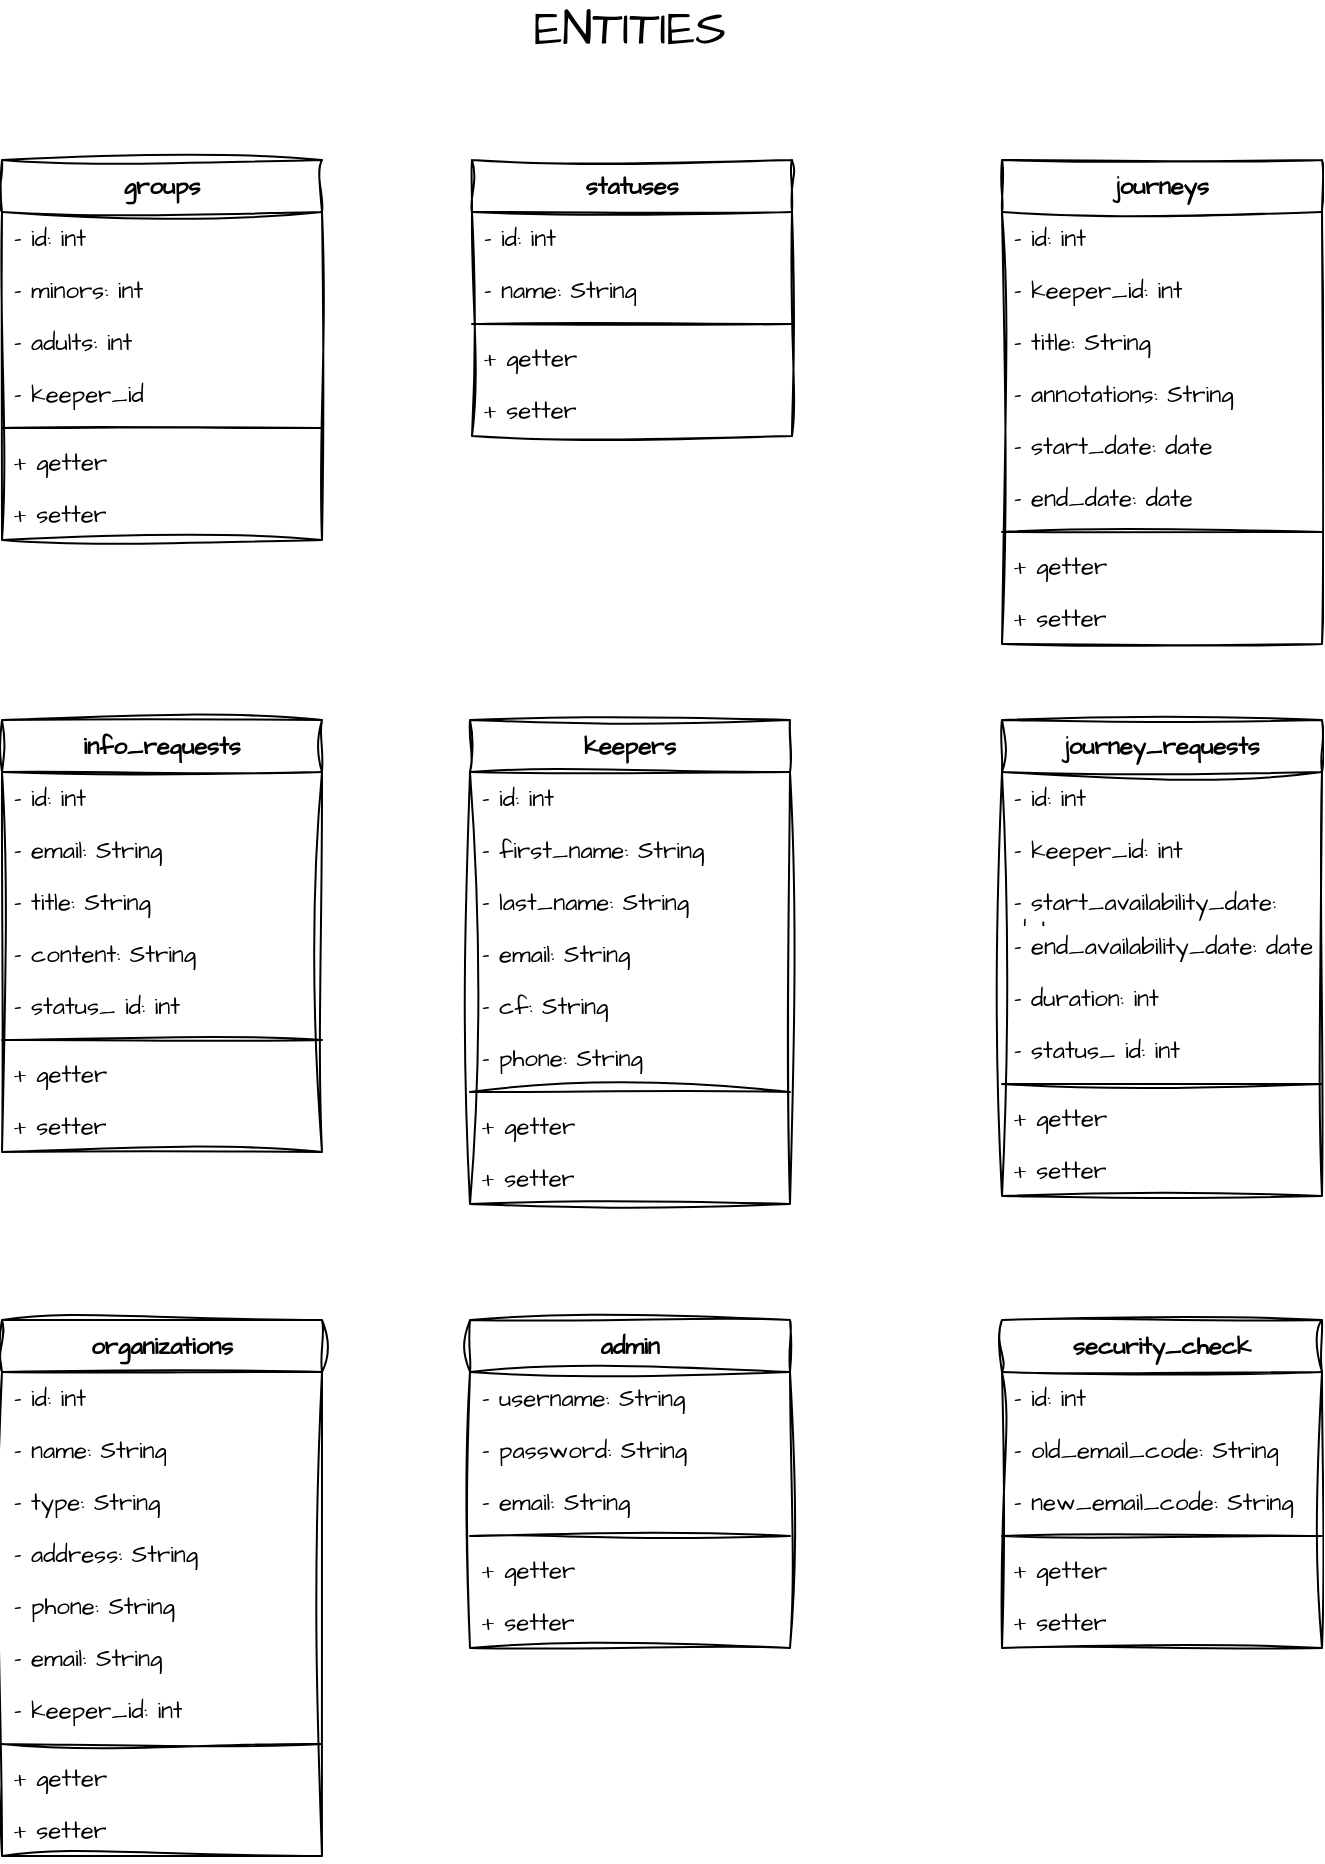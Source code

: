 <mxfile version="26.0.4">
  <diagram name="Pagina-1" id="anJQ42ZTelaU0ZIVq22s">
    <mxGraphModel dx="1674" dy="780" grid="1" gridSize="10" guides="1" tooltips="1" connect="1" arrows="1" fold="1" page="1" pageScale="1" pageWidth="827" pageHeight="1169" math="0" shadow="0">
      <root>
        <mxCell id="0" />
        <mxCell id="1" parent="0" />
        <mxCell id="6qU09oL45mOmp9yI7TZx-10" value="groups" style="swimlane;fontStyle=1;align=center;verticalAlign=top;childLayout=stackLayout;horizontal=1;startSize=26;horizontalStack=0;resizeParent=1;resizeParentMax=0;resizeLast=0;collapsible=1;marginBottom=0;whiteSpace=wrap;html=1;sketch=1;hachureGap=4;jiggle=2;curveFitting=1;fontFamily=Architects Daughter;fontSource=https%3A%2F%2Ffonts.googleapis.com%2Fcss%3Ffamily%3DArchitects%2BDaughter;" parent="1" vertex="1">
          <mxGeometry x="70" y="110" width="160" height="190" as="geometry" />
        </mxCell>
        <mxCell id="6qU09oL45mOmp9yI7TZx-11" value="- id: int&amp;nbsp;" style="text;strokeColor=none;fillColor=none;align=left;verticalAlign=top;spacingLeft=4;spacingRight=4;overflow=hidden;rotatable=0;points=[[0,0.5],[1,0.5]];portConstraint=eastwest;whiteSpace=wrap;html=1;fontFamily=Architects Daughter;fontSource=https%3A%2F%2Ffonts.googleapis.com%2Fcss%3Ffamily%3DArchitects%2BDaughter;" parent="6qU09oL45mOmp9yI7TZx-10" vertex="1">
          <mxGeometry y="26" width="160" height="26" as="geometry" />
        </mxCell>
        <mxCell id="6qU09oL45mOmp9yI7TZx-19" value="- minors: int&amp;nbsp;" style="text;strokeColor=none;fillColor=none;align=left;verticalAlign=top;spacingLeft=4;spacingRight=4;overflow=hidden;rotatable=0;points=[[0,0.5],[1,0.5]];portConstraint=eastwest;whiteSpace=wrap;html=1;fontFamily=Architects Daughter;fontSource=https%3A%2F%2Ffonts.googleapis.com%2Fcss%3Ffamily%3DArchitects%2BDaughter;" parent="6qU09oL45mOmp9yI7TZx-10" vertex="1">
          <mxGeometry y="52" width="160" height="26" as="geometry" />
        </mxCell>
        <mxCell id="6qU09oL45mOmp9yI7TZx-20" value="- adults: int" style="text;strokeColor=none;fillColor=none;align=left;verticalAlign=top;spacingLeft=4;spacingRight=4;overflow=hidden;rotatable=0;points=[[0,0.5],[1,0.5]];portConstraint=eastwest;whiteSpace=wrap;html=1;fontFamily=Architects Daughter;fontSource=https%3A%2F%2Ffonts.googleapis.com%2Fcss%3Ffamily%3DArchitects%2BDaughter;" parent="6qU09oL45mOmp9yI7TZx-10" vertex="1">
          <mxGeometry y="78" width="160" height="26" as="geometry" />
        </mxCell>
        <mxCell id="6qU09oL45mOmp9yI7TZx-21" value="- keeper_id" style="text;strokeColor=none;fillColor=none;align=left;verticalAlign=top;spacingLeft=4;spacingRight=4;overflow=hidden;rotatable=0;points=[[0,0.5],[1,0.5]];portConstraint=eastwest;whiteSpace=wrap;html=1;fontFamily=Architects Daughter;fontSource=https%3A%2F%2Ffonts.googleapis.com%2Fcss%3Ffamily%3DArchitects%2BDaughter;" parent="6qU09oL45mOmp9yI7TZx-10" vertex="1">
          <mxGeometry y="104" width="160" height="26" as="geometry" />
        </mxCell>
        <mxCell id="6qU09oL45mOmp9yI7TZx-12" value="" style="line;strokeWidth=1;fillColor=none;align=left;verticalAlign=middle;spacingTop=-1;spacingLeft=3;spacingRight=3;rotatable=0;labelPosition=right;points=[];portConstraint=eastwest;strokeColor=inherit;sketch=1;hachureGap=4;jiggle=2;curveFitting=1;fontFamily=Architects Daughter;fontSource=https%3A%2F%2Ffonts.googleapis.com%2Fcss%3Ffamily%3DArchitects%2BDaughter;" parent="6qU09oL45mOmp9yI7TZx-10" vertex="1">
          <mxGeometry y="130" width="160" height="8" as="geometry" />
        </mxCell>
        <mxCell id="6qU09oL45mOmp9yI7TZx-13" value="+ getter&amp;nbsp;" style="text;strokeColor=none;fillColor=none;align=left;verticalAlign=top;spacingLeft=4;spacingRight=4;overflow=hidden;rotatable=0;points=[[0,0.5],[1,0.5]];portConstraint=eastwest;whiteSpace=wrap;html=1;fontFamily=Architects Daughter;fontSource=https%3A%2F%2Ffonts.googleapis.com%2Fcss%3Ffamily%3DArchitects%2BDaughter;" parent="6qU09oL45mOmp9yI7TZx-10" vertex="1">
          <mxGeometry y="138" width="160" height="26" as="geometry" />
        </mxCell>
        <mxCell id="6qU09oL45mOmp9yI7TZx-22" value="+ setter" style="text;strokeColor=none;fillColor=none;align=left;verticalAlign=top;spacingLeft=4;spacingRight=4;overflow=hidden;rotatable=0;points=[[0,0.5],[1,0.5]];portConstraint=eastwest;whiteSpace=wrap;html=1;fontFamily=Architects Daughter;fontSource=https%3A%2F%2Ffonts.googleapis.com%2Fcss%3Ffamily%3DArchitects%2BDaughter;" parent="6qU09oL45mOmp9yI7TZx-10" vertex="1">
          <mxGeometry y="164" width="160" height="26" as="geometry" />
        </mxCell>
        <mxCell id="6qU09oL45mOmp9yI7TZx-23" value="statuses" style="swimlane;fontStyle=1;align=center;verticalAlign=top;childLayout=stackLayout;horizontal=1;startSize=26;horizontalStack=0;resizeParent=1;resizeParentMax=0;resizeLast=0;collapsible=1;marginBottom=0;whiteSpace=wrap;html=1;sketch=1;hachureGap=4;jiggle=2;curveFitting=1;fontFamily=Architects Daughter;fontSource=https%3A%2F%2Ffonts.googleapis.com%2Fcss%3Ffamily%3DArchitects%2BDaughter;" parent="1" vertex="1">
          <mxGeometry x="305" y="110" width="160" height="138" as="geometry" />
        </mxCell>
        <mxCell id="6qU09oL45mOmp9yI7TZx-24" value="- id: int&amp;nbsp;" style="text;strokeColor=none;fillColor=none;align=left;verticalAlign=top;spacingLeft=4;spacingRight=4;overflow=hidden;rotatable=0;points=[[0,0.5],[1,0.5]];portConstraint=eastwest;whiteSpace=wrap;html=1;fontFamily=Architects Daughter;fontSource=https%3A%2F%2Ffonts.googleapis.com%2Fcss%3Ffamily%3DArchitects%2BDaughter;" parent="6qU09oL45mOmp9yI7TZx-23" vertex="1">
          <mxGeometry y="26" width="160" height="26" as="geometry" />
        </mxCell>
        <mxCell id="6qU09oL45mOmp9yI7TZx-39" value="- name: String" style="text;strokeColor=none;fillColor=none;align=left;verticalAlign=top;spacingLeft=4;spacingRight=4;overflow=hidden;rotatable=0;points=[[0,0.5],[1,0.5]];portConstraint=eastwest;whiteSpace=wrap;html=1;fontFamily=Architects Daughter;fontSource=https%3A%2F%2Ffonts.googleapis.com%2Fcss%3Ffamily%3DArchitects%2BDaughter;" parent="6qU09oL45mOmp9yI7TZx-23" vertex="1">
          <mxGeometry y="52" width="160" height="26" as="geometry" />
        </mxCell>
        <mxCell id="6qU09oL45mOmp9yI7TZx-28" value="" style="line;strokeWidth=1;fillColor=none;align=left;verticalAlign=middle;spacingTop=-1;spacingLeft=3;spacingRight=3;rotatable=0;labelPosition=right;points=[];portConstraint=eastwest;strokeColor=inherit;sketch=1;hachureGap=4;jiggle=2;curveFitting=1;fontFamily=Architects Daughter;fontSource=https%3A%2F%2Ffonts.googleapis.com%2Fcss%3Ffamily%3DArchitects%2BDaughter;" parent="6qU09oL45mOmp9yI7TZx-23" vertex="1">
          <mxGeometry y="78" width="160" height="8" as="geometry" />
        </mxCell>
        <mxCell id="6qU09oL45mOmp9yI7TZx-29" value="+ getter&amp;nbsp;" style="text;strokeColor=none;fillColor=none;align=left;verticalAlign=top;spacingLeft=4;spacingRight=4;overflow=hidden;rotatable=0;points=[[0,0.5],[1,0.5]];portConstraint=eastwest;whiteSpace=wrap;html=1;fontFamily=Architects Daughter;fontSource=https%3A%2F%2Ffonts.googleapis.com%2Fcss%3Ffamily%3DArchitects%2BDaughter;" parent="6qU09oL45mOmp9yI7TZx-23" vertex="1">
          <mxGeometry y="86" width="160" height="26" as="geometry" />
        </mxCell>
        <mxCell id="6qU09oL45mOmp9yI7TZx-30" value="+ setter" style="text;strokeColor=none;fillColor=none;align=left;verticalAlign=top;spacingLeft=4;spacingRight=4;overflow=hidden;rotatable=0;points=[[0,0.5],[1,0.5]];portConstraint=eastwest;whiteSpace=wrap;html=1;fontFamily=Architects Daughter;fontSource=https%3A%2F%2Ffonts.googleapis.com%2Fcss%3Ffamily%3DArchitects%2BDaughter;" parent="6qU09oL45mOmp9yI7TZx-23" vertex="1">
          <mxGeometry y="112" width="160" height="26" as="geometry" />
        </mxCell>
        <mxCell id="6qU09oL45mOmp9yI7TZx-40" value="journeys" style="swimlane;fontStyle=1;align=center;verticalAlign=top;childLayout=stackLayout;horizontal=1;startSize=26;horizontalStack=0;resizeParent=1;resizeParentMax=0;resizeLast=0;collapsible=1;marginBottom=0;whiteSpace=wrap;html=1;sketch=1;hachureGap=4;jiggle=2;curveFitting=1;fontFamily=Architects Daughter;fontSource=https%3A%2F%2Ffonts.googleapis.com%2Fcss%3Ffamily%3DArchitects%2BDaughter;" parent="1" vertex="1">
          <mxGeometry x="570" y="110" width="160" height="242" as="geometry" />
        </mxCell>
        <mxCell id="6qU09oL45mOmp9yI7TZx-41" value="- id: int&amp;nbsp;" style="text;strokeColor=none;fillColor=none;align=left;verticalAlign=top;spacingLeft=4;spacingRight=4;overflow=hidden;rotatable=0;points=[[0,0.5],[1,0.5]];portConstraint=eastwest;whiteSpace=wrap;html=1;fontFamily=Architects Daughter;fontSource=https%3A%2F%2Ffonts.googleapis.com%2Fcss%3Ffamily%3DArchitects%2BDaughter;" parent="6qU09oL45mOmp9yI7TZx-40" vertex="1">
          <mxGeometry y="26" width="160" height="26" as="geometry" />
        </mxCell>
        <mxCell id="6qU09oL45mOmp9yI7TZx-42" value="- keeper_id: int" style="text;strokeColor=none;fillColor=none;align=left;verticalAlign=top;spacingLeft=4;spacingRight=4;overflow=hidden;rotatable=0;points=[[0,0.5],[1,0.5]];portConstraint=eastwest;whiteSpace=wrap;html=1;fontFamily=Architects Daughter;fontSource=https%3A%2F%2Ffonts.googleapis.com%2Fcss%3Ffamily%3DArchitects%2BDaughter;" parent="6qU09oL45mOmp9yI7TZx-40" vertex="1">
          <mxGeometry y="52" width="160" height="26" as="geometry" />
        </mxCell>
        <mxCell id="6qU09oL45mOmp9yI7TZx-46" value="- title: String&amp;nbsp;" style="text;strokeColor=none;fillColor=none;align=left;verticalAlign=top;spacingLeft=4;spacingRight=4;overflow=hidden;rotatable=0;points=[[0,0.5],[1,0.5]];portConstraint=eastwest;whiteSpace=wrap;html=1;fontFamily=Architects Daughter;fontSource=https%3A%2F%2Ffonts.googleapis.com%2Fcss%3Ffamily%3DArchitects%2BDaughter;" parent="6qU09oL45mOmp9yI7TZx-40" vertex="1">
          <mxGeometry y="78" width="160" height="26" as="geometry" />
        </mxCell>
        <mxCell id="6qU09oL45mOmp9yI7TZx-47" value="- annotations: String&amp;nbsp;" style="text;strokeColor=none;fillColor=none;align=left;verticalAlign=top;spacingLeft=4;spacingRight=4;overflow=hidden;rotatable=0;points=[[0,0.5],[1,0.5]];portConstraint=eastwest;whiteSpace=wrap;html=1;fontFamily=Architects Daughter;fontSource=https%3A%2F%2Ffonts.googleapis.com%2Fcss%3Ffamily%3DArchitects%2BDaughter;" parent="6qU09oL45mOmp9yI7TZx-40" vertex="1">
          <mxGeometry y="104" width="160" height="26" as="geometry" />
        </mxCell>
        <mxCell id="6qU09oL45mOmp9yI7TZx-48" value="- start_date: date" style="text;strokeColor=none;fillColor=none;align=left;verticalAlign=top;spacingLeft=4;spacingRight=4;overflow=hidden;rotatable=0;points=[[0,0.5],[1,0.5]];portConstraint=eastwest;whiteSpace=wrap;html=1;fontFamily=Architects Daughter;fontSource=https%3A%2F%2Ffonts.googleapis.com%2Fcss%3Ffamily%3DArchitects%2BDaughter;" parent="6qU09oL45mOmp9yI7TZx-40" vertex="1">
          <mxGeometry y="130" width="160" height="26" as="geometry" />
        </mxCell>
        <mxCell id="6qU09oL45mOmp9yI7TZx-49" value="- end_date: date" style="text;strokeColor=none;fillColor=none;align=left;verticalAlign=top;spacingLeft=4;spacingRight=4;overflow=hidden;rotatable=0;points=[[0,0.5],[1,0.5]];portConstraint=eastwest;whiteSpace=wrap;html=1;fontFamily=Architects Daughter;fontSource=https%3A%2F%2Ffonts.googleapis.com%2Fcss%3Ffamily%3DArchitects%2BDaughter;" parent="6qU09oL45mOmp9yI7TZx-40" vertex="1">
          <mxGeometry y="156" width="160" height="26" as="geometry" />
        </mxCell>
        <mxCell id="6qU09oL45mOmp9yI7TZx-43" value="" style="line;strokeWidth=1;fillColor=none;align=left;verticalAlign=middle;spacingTop=-1;spacingLeft=3;spacingRight=3;rotatable=0;labelPosition=right;points=[];portConstraint=eastwest;strokeColor=inherit;sketch=1;hachureGap=4;jiggle=2;curveFitting=1;fontFamily=Architects Daughter;fontSource=https%3A%2F%2Ffonts.googleapis.com%2Fcss%3Ffamily%3DArchitects%2BDaughter;" parent="6qU09oL45mOmp9yI7TZx-40" vertex="1">
          <mxGeometry y="182" width="160" height="8" as="geometry" />
        </mxCell>
        <mxCell id="6qU09oL45mOmp9yI7TZx-44" value="+ getter&amp;nbsp;" style="text;strokeColor=none;fillColor=none;align=left;verticalAlign=top;spacingLeft=4;spacingRight=4;overflow=hidden;rotatable=0;points=[[0,0.5],[1,0.5]];portConstraint=eastwest;whiteSpace=wrap;html=1;fontFamily=Architects Daughter;fontSource=https%3A%2F%2Ffonts.googleapis.com%2Fcss%3Ffamily%3DArchitects%2BDaughter;" parent="6qU09oL45mOmp9yI7TZx-40" vertex="1">
          <mxGeometry y="190" width="160" height="26" as="geometry" />
        </mxCell>
        <mxCell id="6qU09oL45mOmp9yI7TZx-45" value="+ setter" style="text;strokeColor=none;fillColor=none;align=left;verticalAlign=top;spacingLeft=4;spacingRight=4;overflow=hidden;rotatable=0;points=[[0,0.5],[1,0.5]];portConstraint=eastwest;whiteSpace=wrap;html=1;fontFamily=Architects Daughter;fontSource=https%3A%2F%2Ffonts.googleapis.com%2Fcss%3Ffamily%3DArchitects%2BDaughter;" parent="6qU09oL45mOmp9yI7TZx-40" vertex="1">
          <mxGeometry y="216" width="160" height="26" as="geometry" />
        </mxCell>
        <mxCell id="6qU09oL45mOmp9yI7TZx-50" value="info_requests" style="swimlane;fontStyle=1;align=center;verticalAlign=top;childLayout=stackLayout;horizontal=1;startSize=26;horizontalStack=0;resizeParent=1;resizeParentMax=0;resizeLast=0;collapsible=1;marginBottom=0;whiteSpace=wrap;html=1;sketch=1;hachureGap=4;jiggle=2;curveFitting=1;fontFamily=Architects Daughter;fontSource=https%3A%2F%2Ffonts.googleapis.com%2Fcss%3Ffamily%3DArchitects%2BDaughter;" parent="1" vertex="1">
          <mxGeometry x="70" y="390" width="160" height="216" as="geometry" />
        </mxCell>
        <mxCell id="6qU09oL45mOmp9yI7TZx-51" value="- id: int&amp;nbsp;" style="text;strokeColor=none;fillColor=none;align=left;verticalAlign=top;spacingLeft=4;spacingRight=4;overflow=hidden;rotatable=0;points=[[0,0.5],[1,0.5]];portConstraint=eastwest;whiteSpace=wrap;html=1;fontFamily=Architects Daughter;fontSource=https%3A%2F%2Ffonts.googleapis.com%2Fcss%3Ffamily%3DArchitects%2BDaughter;" parent="6qU09oL45mOmp9yI7TZx-50" vertex="1">
          <mxGeometry y="26" width="160" height="26" as="geometry" />
        </mxCell>
        <mxCell id="6qU09oL45mOmp9yI7TZx-52" value="- email: String" style="text;strokeColor=none;fillColor=none;align=left;verticalAlign=top;spacingLeft=4;spacingRight=4;overflow=hidden;rotatable=0;points=[[0,0.5],[1,0.5]];portConstraint=eastwest;whiteSpace=wrap;html=1;fontFamily=Architects Daughter;fontSource=https%3A%2F%2Ffonts.googleapis.com%2Fcss%3Ffamily%3DArchitects%2BDaughter;" parent="6qU09oL45mOmp9yI7TZx-50" vertex="1">
          <mxGeometry y="52" width="160" height="26" as="geometry" />
        </mxCell>
        <mxCell id="6qU09oL45mOmp9yI7TZx-53" value="- title: String&amp;nbsp;" style="text;strokeColor=none;fillColor=none;align=left;verticalAlign=top;spacingLeft=4;spacingRight=4;overflow=hidden;rotatable=0;points=[[0,0.5],[1,0.5]];portConstraint=eastwest;whiteSpace=wrap;html=1;fontFamily=Architects Daughter;fontSource=https%3A%2F%2Ffonts.googleapis.com%2Fcss%3Ffamily%3DArchitects%2BDaughter;" parent="6qU09oL45mOmp9yI7TZx-50" vertex="1">
          <mxGeometry y="78" width="160" height="26" as="geometry" />
        </mxCell>
        <mxCell id="6qU09oL45mOmp9yI7TZx-54" value="- content: String&amp;nbsp;" style="text;strokeColor=none;fillColor=none;align=left;verticalAlign=top;spacingLeft=4;spacingRight=4;overflow=hidden;rotatable=0;points=[[0,0.5],[1,0.5]];portConstraint=eastwest;whiteSpace=wrap;html=1;fontFamily=Architects Daughter;fontSource=https%3A%2F%2Ffonts.googleapis.com%2Fcss%3Ffamily%3DArchitects%2BDaughter;" parent="6qU09oL45mOmp9yI7TZx-50" vertex="1">
          <mxGeometry y="104" width="160" height="26" as="geometry" />
        </mxCell>
        <mxCell id="6qU09oL45mOmp9yI7TZx-55" value="- status_ id: int&amp;nbsp;" style="text;strokeColor=none;fillColor=none;align=left;verticalAlign=top;spacingLeft=4;spacingRight=4;overflow=hidden;rotatable=0;points=[[0,0.5],[1,0.5]];portConstraint=eastwest;whiteSpace=wrap;html=1;fontFamily=Architects Daughter;fontSource=https%3A%2F%2Ffonts.googleapis.com%2Fcss%3Ffamily%3DArchitects%2BDaughter;" parent="6qU09oL45mOmp9yI7TZx-50" vertex="1">
          <mxGeometry y="130" width="160" height="26" as="geometry" />
        </mxCell>
        <mxCell id="6qU09oL45mOmp9yI7TZx-57" value="" style="line;strokeWidth=1;fillColor=none;align=left;verticalAlign=middle;spacingTop=-1;spacingLeft=3;spacingRight=3;rotatable=0;labelPosition=right;points=[];portConstraint=eastwest;strokeColor=inherit;sketch=1;hachureGap=4;jiggle=2;curveFitting=1;fontFamily=Architects Daughter;fontSource=https%3A%2F%2Ffonts.googleapis.com%2Fcss%3Ffamily%3DArchitects%2BDaughter;" parent="6qU09oL45mOmp9yI7TZx-50" vertex="1">
          <mxGeometry y="156" width="160" height="8" as="geometry" />
        </mxCell>
        <mxCell id="6qU09oL45mOmp9yI7TZx-58" value="+ getter&amp;nbsp;" style="text;strokeColor=none;fillColor=none;align=left;verticalAlign=top;spacingLeft=4;spacingRight=4;overflow=hidden;rotatable=0;points=[[0,0.5],[1,0.5]];portConstraint=eastwest;whiteSpace=wrap;html=1;fontFamily=Architects Daughter;fontSource=https%3A%2F%2Ffonts.googleapis.com%2Fcss%3Ffamily%3DArchitects%2BDaughter;" parent="6qU09oL45mOmp9yI7TZx-50" vertex="1">
          <mxGeometry y="164" width="160" height="26" as="geometry" />
        </mxCell>
        <mxCell id="6qU09oL45mOmp9yI7TZx-59" value="+ setter" style="text;strokeColor=none;fillColor=none;align=left;verticalAlign=top;spacingLeft=4;spacingRight=4;overflow=hidden;rotatable=0;points=[[0,0.5],[1,0.5]];portConstraint=eastwest;whiteSpace=wrap;html=1;fontFamily=Architects Daughter;fontSource=https%3A%2F%2Ffonts.googleapis.com%2Fcss%3Ffamily%3DArchitects%2BDaughter;" parent="6qU09oL45mOmp9yI7TZx-50" vertex="1">
          <mxGeometry y="190" width="160" height="26" as="geometry" />
        </mxCell>
        <mxCell id="6qU09oL45mOmp9yI7TZx-60" value="keepers" style="swimlane;fontStyle=1;align=center;verticalAlign=top;childLayout=stackLayout;horizontal=1;startSize=26;horizontalStack=0;resizeParent=1;resizeParentMax=0;resizeLast=0;collapsible=1;marginBottom=0;whiteSpace=wrap;html=1;sketch=1;hachureGap=4;jiggle=2;curveFitting=1;fontFamily=Architects Daughter;fontSource=https%3A%2F%2Ffonts.googleapis.com%2Fcss%3Ffamily%3DArchitects%2BDaughter;" parent="1" vertex="1">
          <mxGeometry x="304" y="390" width="160" height="242" as="geometry" />
        </mxCell>
        <mxCell id="6qU09oL45mOmp9yI7TZx-61" value="- id: int&amp;nbsp;" style="text;strokeColor=none;fillColor=none;align=left;verticalAlign=top;spacingLeft=4;spacingRight=4;overflow=hidden;rotatable=0;points=[[0,0.5],[1,0.5]];portConstraint=eastwest;whiteSpace=wrap;html=1;fontFamily=Architects Daughter;fontSource=https%3A%2F%2Ffonts.googleapis.com%2Fcss%3Ffamily%3DArchitects%2BDaughter;" parent="6qU09oL45mOmp9yI7TZx-60" vertex="1">
          <mxGeometry y="26" width="160" height="26" as="geometry" />
        </mxCell>
        <mxCell id="6qU09oL45mOmp9yI7TZx-62" value="- first_name: String" style="text;strokeColor=none;fillColor=none;align=left;verticalAlign=top;spacingLeft=4;spacingRight=4;overflow=hidden;rotatable=0;points=[[0,0.5],[1,0.5]];portConstraint=eastwest;whiteSpace=wrap;html=1;fontFamily=Architects Daughter;fontSource=https%3A%2F%2Ffonts.googleapis.com%2Fcss%3Ffamily%3DArchitects%2BDaughter;" parent="6qU09oL45mOmp9yI7TZx-60" vertex="1">
          <mxGeometry y="52" width="160" height="26" as="geometry" />
        </mxCell>
        <mxCell id="6qU09oL45mOmp9yI7TZx-63" value="- last_name: String&amp;nbsp;" style="text;strokeColor=none;fillColor=none;align=left;verticalAlign=top;spacingLeft=4;spacingRight=4;overflow=hidden;rotatable=0;points=[[0,0.5],[1,0.5]];portConstraint=eastwest;whiteSpace=wrap;html=1;fontFamily=Architects Daughter;fontSource=https%3A%2F%2Ffonts.googleapis.com%2Fcss%3Ffamily%3DArchitects%2BDaughter;" parent="6qU09oL45mOmp9yI7TZx-60" vertex="1">
          <mxGeometry y="78" width="160" height="26" as="geometry" />
        </mxCell>
        <mxCell id="6qU09oL45mOmp9yI7TZx-64" value="- email: String&amp;nbsp;" style="text;strokeColor=none;fillColor=none;align=left;verticalAlign=top;spacingLeft=4;spacingRight=4;overflow=hidden;rotatable=0;points=[[0,0.5],[1,0.5]];portConstraint=eastwest;whiteSpace=wrap;html=1;fontFamily=Architects Daughter;fontSource=https%3A%2F%2Ffonts.googleapis.com%2Fcss%3Ffamily%3DArchitects%2BDaughter;" parent="6qU09oL45mOmp9yI7TZx-60" vertex="1">
          <mxGeometry y="104" width="160" height="26" as="geometry" />
        </mxCell>
        <mxCell id="6qU09oL45mOmp9yI7TZx-65" value="- cf: String&amp;nbsp;" style="text;strokeColor=none;fillColor=none;align=left;verticalAlign=top;spacingLeft=4;spacingRight=4;overflow=hidden;rotatable=0;points=[[0,0.5],[1,0.5]];portConstraint=eastwest;whiteSpace=wrap;html=1;fontFamily=Architects Daughter;fontSource=https%3A%2F%2Ffonts.googleapis.com%2Fcss%3Ffamily%3DArchitects%2BDaughter;" parent="6qU09oL45mOmp9yI7TZx-60" vertex="1">
          <mxGeometry y="130" width="160" height="26" as="geometry" />
        </mxCell>
        <mxCell id="6qU09oL45mOmp9yI7TZx-69" value="- phone: String&amp;nbsp;" style="text;strokeColor=none;fillColor=none;align=left;verticalAlign=top;spacingLeft=4;spacingRight=4;overflow=hidden;rotatable=0;points=[[0,0.5],[1,0.5]];portConstraint=eastwest;whiteSpace=wrap;html=1;fontFamily=Architects Daughter;fontSource=https%3A%2F%2Ffonts.googleapis.com%2Fcss%3Ffamily%3DArchitects%2BDaughter;" parent="6qU09oL45mOmp9yI7TZx-60" vertex="1">
          <mxGeometry y="156" width="160" height="26" as="geometry" />
        </mxCell>
        <mxCell id="6qU09oL45mOmp9yI7TZx-66" value="" style="line;strokeWidth=1;fillColor=none;align=left;verticalAlign=middle;spacingTop=-1;spacingLeft=3;spacingRight=3;rotatable=0;labelPosition=right;points=[];portConstraint=eastwest;strokeColor=inherit;sketch=1;hachureGap=4;jiggle=2;curveFitting=1;fontFamily=Architects Daughter;fontSource=https%3A%2F%2Ffonts.googleapis.com%2Fcss%3Ffamily%3DArchitects%2BDaughter;" parent="6qU09oL45mOmp9yI7TZx-60" vertex="1">
          <mxGeometry y="182" width="160" height="8" as="geometry" />
        </mxCell>
        <mxCell id="6qU09oL45mOmp9yI7TZx-67" value="+ getter&amp;nbsp;" style="text;strokeColor=none;fillColor=none;align=left;verticalAlign=top;spacingLeft=4;spacingRight=4;overflow=hidden;rotatable=0;points=[[0,0.5],[1,0.5]];portConstraint=eastwest;whiteSpace=wrap;html=1;fontFamily=Architects Daughter;fontSource=https%3A%2F%2Ffonts.googleapis.com%2Fcss%3Ffamily%3DArchitects%2BDaughter;" parent="6qU09oL45mOmp9yI7TZx-60" vertex="1">
          <mxGeometry y="190" width="160" height="26" as="geometry" />
        </mxCell>
        <mxCell id="6qU09oL45mOmp9yI7TZx-68" value="+ setter" style="text;strokeColor=none;fillColor=none;align=left;verticalAlign=top;spacingLeft=4;spacingRight=4;overflow=hidden;rotatable=0;points=[[0,0.5],[1,0.5]];portConstraint=eastwest;whiteSpace=wrap;html=1;fontFamily=Architects Daughter;fontSource=https%3A%2F%2Ffonts.googleapis.com%2Fcss%3Ffamily%3DArchitects%2BDaughter;" parent="6qU09oL45mOmp9yI7TZx-60" vertex="1">
          <mxGeometry y="216" width="160" height="26" as="geometry" />
        </mxCell>
        <mxCell id="6qU09oL45mOmp9yI7TZx-70" value="journey_requests" style="swimlane;fontStyle=1;align=center;verticalAlign=top;childLayout=stackLayout;horizontal=1;startSize=26;horizontalStack=0;resizeParent=1;resizeParentMax=0;resizeLast=0;collapsible=1;marginBottom=0;whiteSpace=wrap;html=1;sketch=1;hachureGap=4;jiggle=2;curveFitting=1;fontFamily=Architects Daughter;fontSource=https%3A%2F%2Ffonts.googleapis.com%2Fcss%3Ffamily%3DArchitects%2BDaughter;" parent="1" vertex="1">
          <mxGeometry x="570" y="390" width="160" height="238" as="geometry" />
        </mxCell>
        <mxCell id="6qU09oL45mOmp9yI7TZx-71" value="- id: int&amp;nbsp;" style="text;strokeColor=none;fillColor=none;align=left;verticalAlign=top;spacingLeft=4;spacingRight=4;overflow=hidden;rotatable=0;points=[[0,0.5],[1,0.5]];portConstraint=eastwest;whiteSpace=wrap;html=1;fontFamily=Architects Daughter;fontSource=https%3A%2F%2Ffonts.googleapis.com%2Fcss%3Ffamily%3DArchitects%2BDaughter;" parent="6qU09oL45mOmp9yI7TZx-70" vertex="1">
          <mxGeometry y="26" width="160" height="26" as="geometry" />
        </mxCell>
        <mxCell id="6qU09oL45mOmp9yI7TZx-72" value="- keeper_id: int&amp;nbsp;" style="text;strokeColor=none;fillColor=none;align=left;verticalAlign=top;spacingLeft=4;spacingRight=4;overflow=hidden;rotatable=0;points=[[0,0.5],[1,0.5]];portConstraint=eastwest;whiteSpace=wrap;html=1;fontFamily=Architects Daughter;fontSource=https%3A%2F%2Ffonts.googleapis.com%2Fcss%3Ffamily%3DArchitects%2BDaughter;" parent="6qU09oL45mOmp9yI7TZx-70" vertex="1">
          <mxGeometry y="52" width="160" height="26" as="geometry" />
        </mxCell>
        <mxCell id="6qU09oL45mOmp9yI7TZx-73" value="- start_availability_date: date" style="text;strokeColor=none;fillColor=none;align=left;verticalAlign=top;spacingLeft=4;spacingRight=4;overflow=hidden;rotatable=0;points=[[0,0.5],[1,0.5]];portConstraint=eastwest;whiteSpace=wrap;html=1;fontFamily=Architects Daughter;fontSource=https%3A%2F%2Ffonts.googleapis.com%2Fcss%3Ffamily%3DArchitects%2BDaughter;" parent="6qU09oL45mOmp9yI7TZx-70" vertex="1">
          <mxGeometry y="78" width="160" height="22" as="geometry" />
        </mxCell>
        <mxCell id="6qU09oL45mOmp9yI7TZx-74" value="- end_availability_date: date" style="text;strokeColor=none;fillColor=none;align=left;verticalAlign=top;spacingLeft=4;spacingRight=4;overflow=hidden;rotatable=0;points=[[0,0.5],[1,0.5]];portConstraint=eastwest;whiteSpace=wrap;html=1;fontFamily=Architects Daughter;fontSource=https%3A%2F%2Ffonts.googleapis.com%2Fcss%3Ffamily%3DArchitects%2BDaughter;" parent="6qU09oL45mOmp9yI7TZx-70" vertex="1">
          <mxGeometry y="100" width="160" height="26" as="geometry" />
        </mxCell>
        <mxCell id="6qU09oL45mOmp9yI7TZx-75" value="- duration: int&amp;nbsp;" style="text;strokeColor=none;fillColor=none;align=left;verticalAlign=top;spacingLeft=4;spacingRight=4;overflow=hidden;rotatable=0;points=[[0,0.5],[1,0.5]];portConstraint=eastwest;whiteSpace=wrap;html=1;fontFamily=Architects Daughter;fontSource=https%3A%2F%2Ffonts.googleapis.com%2Fcss%3Ffamily%3DArchitects%2BDaughter;" parent="6qU09oL45mOmp9yI7TZx-70" vertex="1">
          <mxGeometry y="126" width="160" height="26" as="geometry" />
        </mxCell>
        <mxCell id="6qU09oL45mOmp9yI7TZx-76" value="- status_ id: int&amp;nbsp;" style="text;strokeColor=none;fillColor=none;align=left;verticalAlign=top;spacingLeft=4;spacingRight=4;overflow=hidden;rotatable=0;points=[[0,0.5],[1,0.5]];portConstraint=eastwest;whiteSpace=wrap;html=1;fontFamily=Architects Daughter;fontSource=https%3A%2F%2Ffonts.googleapis.com%2Fcss%3Ffamily%3DArchitects%2BDaughter;" parent="6qU09oL45mOmp9yI7TZx-70" vertex="1">
          <mxGeometry y="152" width="160" height="26" as="geometry" />
        </mxCell>
        <mxCell id="6qU09oL45mOmp9yI7TZx-77" value="" style="line;strokeWidth=1;fillColor=none;align=left;verticalAlign=middle;spacingTop=-1;spacingLeft=3;spacingRight=3;rotatable=0;labelPosition=right;points=[];portConstraint=eastwest;strokeColor=inherit;sketch=1;hachureGap=4;jiggle=2;curveFitting=1;fontFamily=Architects Daughter;fontSource=https%3A%2F%2Ffonts.googleapis.com%2Fcss%3Ffamily%3DArchitects%2BDaughter;" parent="6qU09oL45mOmp9yI7TZx-70" vertex="1">
          <mxGeometry y="178" width="160" height="8" as="geometry" />
        </mxCell>
        <mxCell id="6qU09oL45mOmp9yI7TZx-78" value="+ getter&amp;nbsp;" style="text;strokeColor=none;fillColor=none;align=left;verticalAlign=top;spacingLeft=4;spacingRight=4;overflow=hidden;rotatable=0;points=[[0,0.5],[1,0.5]];portConstraint=eastwest;whiteSpace=wrap;html=1;fontFamily=Architects Daughter;fontSource=https%3A%2F%2Ffonts.googleapis.com%2Fcss%3Ffamily%3DArchitects%2BDaughter;" parent="6qU09oL45mOmp9yI7TZx-70" vertex="1">
          <mxGeometry y="186" width="160" height="26" as="geometry" />
        </mxCell>
        <mxCell id="6qU09oL45mOmp9yI7TZx-79" value="+ setter" style="text;strokeColor=none;fillColor=none;align=left;verticalAlign=top;spacingLeft=4;spacingRight=4;overflow=hidden;rotatable=0;points=[[0,0.5],[1,0.5]];portConstraint=eastwest;whiteSpace=wrap;html=1;fontFamily=Architects Daughter;fontSource=https%3A%2F%2Ffonts.googleapis.com%2Fcss%3Ffamily%3DArchitects%2BDaughter;" parent="6qU09oL45mOmp9yI7TZx-70" vertex="1">
          <mxGeometry y="212" width="160" height="26" as="geometry" />
        </mxCell>
        <mxCell id="6qU09oL45mOmp9yI7TZx-80" value="organizations" style="swimlane;fontStyle=1;align=center;verticalAlign=top;childLayout=stackLayout;horizontal=1;startSize=26;horizontalStack=0;resizeParent=1;resizeParentMax=0;resizeLast=0;collapsible=1;marginBottom=0;whiteSpace=wrap;html=1;sketch=1;hachureGap=4;jiggle=2;curveFitting=1;fontFamily=Architects Daughter;fontSource=https%3A%2F%2Ffonts.googleapis.com%2Fcss%3Ffamily%3DArchitects%2BDaughter;" parent="1" vertex="1">
          <mxGeometry x="70" y="690" width="160" height="268" as="geometry" />
        </mxCell>
        <mxCell id="6qU09oL45mOmp9yI7TZx-81" value="- id: int&amp;nbsp;" style="text;strokeColor=none;fillColor=none;align=left;verticalAlign=top;spacingLeft=4;spacingRight=4;overflow=hidden;rotatable=0;points=[[0,0.5],[1,0.5]];portConstraint=eastwest;whiteSpace=wrap;html=1;fontFamily=Architects Daughter;fontSource=https%3A%2F%2Ffonts.googleapis.com%2Fcss%3Ffamily%3DArchitects%2BDaughter;" parent="6qU09oL45mOmp9yI7TZx-80" vertex="1">
          <mxGeometry y="26" width="160" height="26" as="geometry" />
        </mxCell>
        <mxCell id="6qU09oL45mOmp9yI7TZx-82" value="- name: String" style="text;strokeColor=none;fillColor=none;align=left;verticalAlign=top;spacingLeft=4;spacingRight=4;overflow=hidden;rotatable=0;points=[[0,0.5],[1,0.5]];portConstraint=eastwest;whiteSpace=wrap;html=1;fontFamily=Architects Daughter;fontSource=https%3A%2F%2Ffonts.googleapis.com%2Fcss%3Ffamily%3DArchitects%2BDaughter;" parent="6qU09oL45mOmp9yI7TZx-80" vertex="1">
          <mxGeometry y="52" width="160" height="26" as="geometry" />
        </mxCell>
        <mxCell id="6qU09oL45mOmp9yI7TZx-83" value="- type: String&amp;nbsp;" style="text;strokeColor=none;fillColor=none;align=left;verticalAlign=top;spacingLeft=4;spacingRight=4;overflow=hidden;rotatable=0;points=[[0,0.5],[1,0.5]];portConstraint=eastwest;whiteSpace=wrap;html=1;fontFamily=Architects Daughter;fontSource=https%3A%2F%2Ffonts.googleapis.com%2Fcss%3Ffamily%3DArchitects%2BDaughter;" parent="6qU09oL45mOmp9yI7TZx-80" vertex="1">
          <mxGeometry y="78" width="160" height="26" as="geometry" />
        </mxCell>
        <mxCell id="6qU09oL45mOmp9yI7TZx-84" value="- address: String&amp;nbsp;" style="text;strokeColor=none;fillColor=none;align=left;verticalAlign=top;spacingLeft=4;spacingRight=4;overflow=hidden;rotatable=0;points=[[0,0.5],[1,0.5]];portConstraint=eastwest;whiteSpace=wrap;html=1;fontFamily=Architects Daughter;fontSource=https%3A%2F%2Ffonts.googleapis.com%2Fcss%3Ffamily%3DArchitects%2BDaughter;" parent="6qU09oL45mOmp9yI7TZx-80" vertex="1">
          <mxGeometry y="104" width="160" height="26" as="geometry" />
        </mxCell>
        <mxCell id="6qU09oL45mOmp9yI7TZx-90" value="- phone: String&amp;nbsp;" style="text;strokeColor=none;fillColor=none;align=left;verticalAlign=top;spacingLeft=4;spacingRight=4;overflow=hidden;rotatable=0;points=[[0,0.5],[1,0.5]];portConstraint=eastwest;whiteSpace=wrap;html=1;fontFamily=Architects Daughter;fontSource=https%3A%2F%2Ffonts.googleapis.com%2Fcss%3Ffamily%3DArchitects%2BDaughter;" parent="6qU09oL45mOmp9yI7TZx-80" vertex="1">
          <mxGeometry y="130" width="160" height="26" as="geometry" />
        </mxCell>
        <mxCell id="6qU09oL45mOmp9yI7TZx-91" value="- email: String" style="text;strokeColor=none;fillColor=none;align=left;verticalAlign=top;spacingLeft=4;spacingRight=4;overflow=hidden;rotatable=0;points=[[0,0.5],[1,0.5]];portConstraint=eastwest;whiteSpace=wrap;html=1;fontFamily=Architects Daughter;fontSource=https%3A%2F%2Ffonts.googleapis.com%2Fcss%3Ffamily%3DArchitects%2BDaughter;" parent="6qU09oL45mOmp9yI7TZx-80" vertex="1">
          <mxGeometry y="156" width="160" height="26" as="geometry" />
        </mxCell>
        <mxCell id="6qU09oL45mOmp9yI7TZx-89" value="- keeper_id: int" style="text;strokeColor=none;fillColor=none;align=left;verticalAlign=top;spacingLeft=4;spacingRight=4;overflow=hidden;rotatable=0;points=[[0,0.5],[1,0.5]];portConstraint=eastwest;whiteSpace=wrap;html=1;fontFamily=Architects Daughter;fontSource=https%3A%2F%2Ffonts.googleapis.com%2Fcss%3Ffamily%3DArchitects%2BDaughter;" parent="6qU09oL45mOmp9yI7TZx-80" vertex="1">
          <mxGeometry y="182" width="160" height="26" as="geometry" />
        </mxCell>
        <mxCell id="6qU09oL45mOmp9yI7TZx-86" value="" style="line;strokeWidth=1;fillColor=none;align=left;verticalAlign=middle;spacingTop=-1;spacingLeft=3;spacingRight=3;rotatable=0;labelPosition=right;points=[];portConstraint=eastwest;strokeColor=inherit;sketch=1;hachureGap=4;jiggle=2;curveFitting=1;fontFamily=Architects Daughter;fontSource=https%3A%2F%2Ffonts.googleapis.com%2Fcss%3Ffamily%3DArchitects%2BDaughter;" parent="6qU09oL45mOmp9yI7TZx-80" vertex="1">
          <mxGeometry y="208" width="160" height="8" as="geometry" />
        </mxCell>
        <mxCell id="6qU09oL45mOmp9yI7TZx-87" value="+ getter&amp;nbsp;" style="text;strokeColor=none;fillColor=none;align=left;verticalAlign=top;spacingLeft=4;spacingRight=4;overflow=hidden;rotatable=0;points=[[0,0.5],[1,0.5]];portConstraint=eastwest;whiteSpace=wrap;html=1;fontFamily=Architects Daughter;fontSource=https%3A%2F%2Ffonts.googleapis.com%2Fcss%3Ffamily%3DArchitects%2BDaughter;" parent="6qU09oL45mOmp9yI7TZx-80" vertex="1">
          <mxGeometry y="216" width="160" height="26" as="geometry" />
        </mxCell>
        <mxCell id="6qU09oL45mOmp9yI7TZx-88" value="+ setter" style="text;strokeColor=none;fillColor=none;align=left;verticalAlign=top;spacingLeft=4;spacingRight=4;overflow=hidden;rotatable=0;points=[[0,0.5],[1,0.5]];portConstraint=eastwest;whiteSpace=wrap;html=1;fontFamily=Architects Daughter;fontSource=https%3A%2F%2Ffonts.googleapis.com%2Fcss%3Ffamily%3DArchitects%2BDaughter;" parent="6qU09oL45mOmp9yI7TZx-80" vertex="1">
          <mxGeometry y="242" width="160" height="26" as="geometry" />
        </mxCell>
        <mxCell id="6qU09oL45mOmp9yI7TZx-92" value="&lt;font style=&quot;font-size: 24px;&quot;&gt;&lt;font style=&quot;&quot;&gt;ENTIT&lt;/font&gt;IES&lt;/font&gt;" style="text;html=1;align=center;verticalAlign=middle;whiteSpace=wrap;rounded=0;fontFamily=Architects Daughter;fontSource=https%3A%2F%2Ffonts.googleapis.com%2Fcss%3Ffamily%3DArchitects%2BDaughter;" parent="1" vertex="1">
          <mxGeometry x="354" y="30" width="60" height="30" as="geometry" />
        </mxCell>
        <mxCell id="eGCwwRmxBAlpC4EONk00-2" value="admin" style="swimlane;fontStyle=1;align=center;verticalAlign=top;childLayout=stackLayout;horizontal=1;startSize=26;horizontalStack=0;resizeParent=1;resizeParentMax=0;resizeLast=0;collapsible=1;marginBottom=0;whiteSpace=wrap;html=1;sketch=1;hachureGap=4;jiggle=2;curveFitting=1;fontFamily=Architects Daughter;fontSource=https%3A%2F%2Ffonts.googleapis.com%2Fcss%3Ffamily%3DArchitects%2BDaughter;" vertex="1" parent="1">
          <mxGeometry x="304" y="690" width="160" height="164" as="geometry" />
        </mxCell>
        <mxCell id="eGCwwRmxBAlpC4EONk00-7" value="- username: String&amp;nbsp;" style="text;strokeColor=none;fillColor=none;align=left;verticalAlign=top;spacingLeft=4;spacingRight=4;overflow=hidden;rotatable=0;points=[[0,0.5],[1,0.5]];portConstraint=eastwest;whiteSpace=wrap;html=1;fontFamily=Architects Daughter;fontSource=https%3A%2F%2Ffonts.googleapis.com%2Fcss%3Ffamily%3DArchitects%2BDaughter;" vertex="1" parent="eGCwwRmxBAlpC4EONk00-2">
          <mxGeometry y="26" width="160" height="26" as="geometry" />
        </mxCell>
        <mxCell id="eGCwwRmxBAlpC4EONk00-8" value="- password: String" style="text;strokeColor=none;fillColor=none;align=left;verticalAlign=top;spacingLeft=4;spacingRight=4;overflow=hidden;rotatable=0;points=[[0,0.5],[1,0.5]];portConstraint=eastwest;whiteSpace=wrap;html=1;fontFamily=Architects Daughter;fontSource=https%3A%2F%2Ffonts.googleapis.com%2Fcss%3Ffamily%3DArchitects%2BDaughter;" vertex="1" parent="eGCwwRmxBAlpC4EONk00-2">
          <mxGeometry y="52" width="160" height="26" as="geometry" />
        </mxCell>
        <mxCell id="eGCwwRmxBAlpC4EONk00-13" value="- email: String" style="text;strokeColor=none;fillColor=none;align=left;verticalAlign=top;spacingLeft=4;spacingRight=4;overflow=hidden;rotatable=0;points=[[0,0.5],[1,0.5]];portConstraint=eastwest;whiteSpace=wrap;html=1;fontFamily=Architects Daughter;fontSource=https%3A%2F%2Ffonts.googleapis.com%2Fcss%3Ffamily%3DArchitects%2BDaughter;" vertex="1" parent="eGCwwRmxBAlpC4EONk00-2">
          <mxGeometry y="78" width="160" height="26" as="geometry" />
        </mxCell>
        <mxCell id="eGCwwRmxBAlpC4EONk00-10" value="" style="line;strokeWidth=1;fillColor=none;align=left;verticalAlign=middle;spacingTop=-1;spacingLeft=3;spacingRight=3;rotatable=0;labelPosition=right;points=[];portConstraint=eastwest;strokeColor=inherit;sketch=1;hachureGap=4;jiggle=2;curveFitting=1;fontFamily=Architects Daughter;fontSource=https%3A%2F%2Ffonts.googleapis.com%2Fcss%3Ffamily%3DArchitects%2BDaughter;" vertex="1" parent="eGCwwRmxBAlpC4EONk00-2">
          <mxGeometry y="104" width="160" height="8" as="geometry" />
        </mxCell>
        <mxCell id="eGCwwRmxBAlpC4EONk00-11" value="+ getter&amp;nbsp;" style="text;strokeColor=none;fillColor=none;align=left;verticalAlign=top;spacingLeft=4;spacingRight=4;overflow=hidden;rotatable=0;points=[[0,0.5],[1,0.5]];portConstraint=eastwest;whiteSpace=wrap;html=1;fontFamily=Architects Daughter;fontSource=https%3A%2F%2Ffonts.googleapis.com%2Fcss%3Ffamily%3DArchitects%2BDaughter;" vertex="1" parent="eGCwwRmxBAlpC4EONk00-2">
          <mxGeometry y="112" width="160" height="26" as="geometry" />
        </mxCell>
        <mxCell id="eGCwwRmxBAlpC4EONk00-12" value="+ setter" style="text;strokeColor=none;fillColor=none;align=left;verticalAlign=top;spacingLeft=4;spacingRight=4;overflow=hidden;rotatable=0;points=[[0,0.5],[1,0.5]];portConstraint=eastwest;whiteSpace=wrap;html=1;fontFamily=Architects Daughter;fontSource=https%3A%2F%2Ffonts.googleapis.com%2Fcss%3Ffamily%3DArchitects%2BDaughter;" vertex="1" parent="eGCwwRmxBAlpC4EONk00-2">
          <mxGeometry y="138" width="160" height="26" as="geometry" />
        </mxCell>
        <mxCell id="eGCwwRmxBAlpC4EONk00-14" value="security_check" style="swimlane;fontStyle=1;align=center;verticalAlign=top;childLayout=stackLayout;horizontal=1;startSize=26;horizontalStack=0;resizeParent=1;resizeParentMax=0;resizeLast=0;collapsible=1;marginBottom=0;whiteSpace=wrap;html=1;sketch=1;hachureGap=4;jiggle=2;curveFitting=1;fontFamily=Architects Daughter;fontSource=https%3A%2F%2Ffonts.googleapis.com%2Fcss%3Ffamily%3DArchitects%2BDaughter;" vertex="1" parent="1">
          <mxGeometry x="570" y="690" width="160" height="164" as="geometry" />
        </mxCell>
        <mxCell id="eGCwwRmxBAlpC4EONk00-15" value="- id: int" style="text;strokeColor=none;fillColor=none;align=left;verticalAlign=top;spacingLeft=4;spacingRight=4;overflow=hidden;rotatable=0;points=[[0,0.5],[1,0.5]];portConstraint=eastwest;whiteSpace=wrap;html=1;fontFamily=Architects Daughter;fontSource=https%3A%2F%2Ffonts.googleapis.com%2Fcss%3Ffamily%3DArchitects%2BDaughter;" vertex="1" parent="eGCwwRmxBAlpC4EONk00-14">
          <mxGeometry y="26" width="160" height="26" as="geometry" />
        </mxCell>
        <mxCell id="eGCwwRmxBAlpC4EONk00-16" value="- old_email_code: String" style="text;strokeColor=none;fillColor=none;align=left;verticalAlign=top;spacingLeft=4;spacingRight=4;overflow=hidden;rotatable=0;points=[[0,0.5],[1,0.5]];portConstraint=eastwest;whiteSpace=wrap;html=1;fontFamily=Architects Daughter;fontSource=https%3A%2F%2Ffonts.googleapis.com%2Fcss%3Ffamily%3DArchitects%2BDaughter;" vertex="1" parent="eGCwwRmxBAlpC4EONk00-14">
          <mxGeometry y="52" width="160" height="26" as="geometry" />
        </mxCell>
        <mxCell id="eGCwwRmxBAlpC4EONk00-17" value="- new_email_code: String" style="text;strokeColor=none;fillColor=none;align=left;verticalAlign=top;spacingLeft=4;spacingRight=4;overflow=hidden;rotatable=0;points=[[0,0.5],[1,0.5]];portConstraint=eastwest;whiteSpace=wrap;html=1;fontFamily=Architects Daughter;fontSource=https%3A%2F%2Ffonts.googleapis.com%2Fcss%3Ffamily%3DArchitects%2BDaughter;" vertex="1" parent="eGCwwRmxBAlpC4EONk00-14">
          <mxGeometry y="78" width="160" height="26" as="geometry" />
        </mxCell>
        <mxCell id="eGCwwRmxBAlpC4EONk00-18" value="" style="line;strokeWidth=1;fillColor=none;align=left;verticalAlign=middle;spacingTop=-1;spacingLeft=3;spacingRight=3;rotatable=0;labelPosition=right;points=[];portConstraint=eastwest;strokeColor=inherit;sketch=1;hachureGap=4;jiggle=2;curveFitting=1;fontFamily=Architects Daughter;fontSource=https%3A%2F%2Ffonts.googleapis.com%2Fcss%3Ffamily%3DArchitects%2BDaughter;" vertex="1" parent="eGCwwRmxBAlpC4EONk00-14">
          <mxGeometry y="104" width="160" height="8" as="geometry" />
        </mxCell>
        <mxCell id="eGCwwRmxBAlpC4EONk00-19" value="+ getter&amp;nbsp;" style="text;strokeColor=none;fillColor=none;align=left;verticalAlign=top;spacingLeft=4;spacingRight=4;overflow=hidden;rotatable=0;points=[[0,0.5],[1,0.5]];portConstraint=eastwest;whiteSpace=wrap;html=1;fontFamily=Architects Daughter;fontSource=https%3A%2F%2Ffonts.googleapis.com%2Fcss%3Ffamily%3DArchitects%2BDaughter;" vertex="1" parent="eGCwwRmxBAlpC4EONk00-14">
          <mxGeometry y="112" width="160" height="26" as="geometry" />
        </mxCell>
        <mxCell id="eGCwwRmxBAlpC4EONk00-20" value="+ setter" style="text;strokeColor=none;fillColor=none;align=left;verticalAlign=top;spacingLeft=4;spacingRight=4;overflow=hidden;rotatable=0;points=[[0,0.5],[1,0.5]];portConstraint=eastwest;whiteSpace=wrap;html=1;fontFamily=Architects Daughter;fontSource=https%3A%2F%2Ffonts.googleapis.com%2Fcss%3Ffamily%3DArchitects%2BDaughter;" vertex="1" parent="eGCwwRmxBAlpC4EONk00-14">
          <mxGeometry y="138" width="160" height="26" as="geometry" />
        </mxCell>
      </root>
    </mxGraphModel>
  </diagram>
</mxfile>
